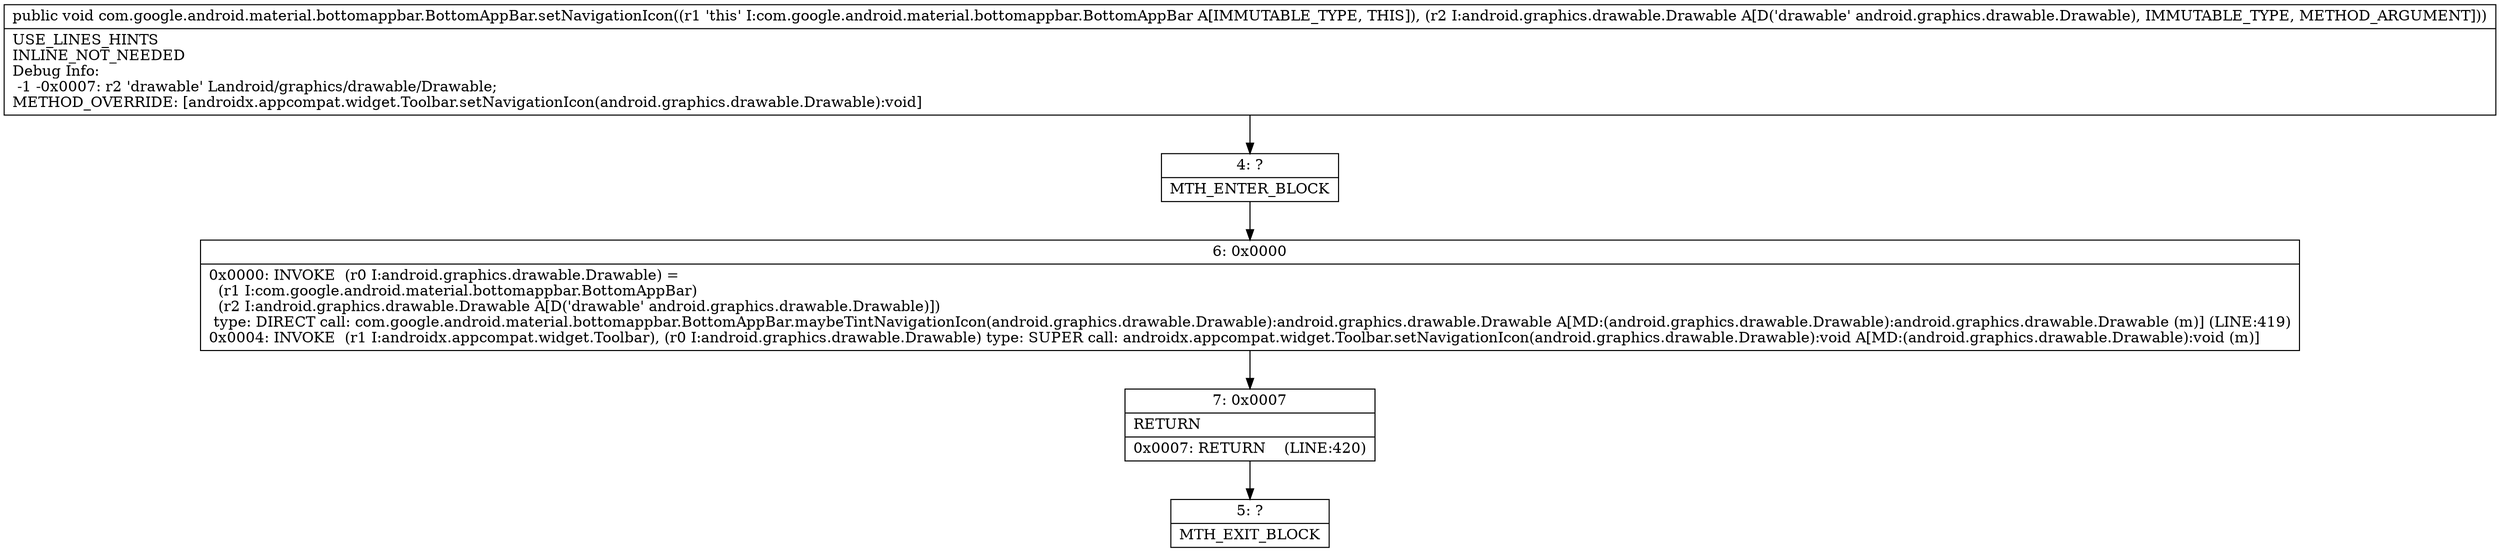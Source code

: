digraph "CFG forcom.google.android.material.bottomappbar.BottomAppBar.setNavigationIcon(Landroid\/graphics\/drawable\/Drawable;)V" {
Node_4 [shape=record,label="{4\:\ ?|MTH_ENTER_BLOCK\l}"];
Node_6 [shape=record,label="{6\:\ 0x0000|0x0000: INVOKE  (r0 I:android.graphics.drawable.Drawable) = \l  (r1 I:com.google.android.material.bottomappbar.BottomAppBar)\l  (r2 I:android.graphics.drawable.Drawable A[D('drawable' android.graphics.drawable.Drawable)])\l type: DIRECT call: com.google.android.material.bottomappbar.BottomAppBar.maybeTintNavigationIcon(android.graphics.drawable.Drawable):android.graphics.drawable.Drawable A[MD:(android.graphics.drawable.Drawable):android.graphics.drawable.Drawable (m)] (LINE:419)\l0x0004: INVOKE  (r1 I:androidx.appcompat.widget.Toolbar), (r0 I:android.graphics.drawable.Drawable) type: SUPER call: androidx.appcompat.widget.Toolbar.setNavigationIcon(android.graphics.drawable.Drawable):void A[MD:(android.graphics.drawable.Drawable):void (m)]\l}"];
Node_7 [shape=record,label="{7\:\ 0x0007|RETURN\l|0x0007: RETURN    (LINE:420)\l}"];
Node_5 [shape=record,label="{5\:\ ?|MTH_EXIT_BLOCK\l}"];
MethodNode[shape=record,label="{public void com.google.android.material.bottomappbar.BottomAppBar.setNavigationIcon((r1 'this' I:com.google.android.material.bottomappbar.BottomAppBar A[IMMUTABLE_TYPE, THIS]), (r2 I:android.graphics.drawable.Drawable A[D('drawable' android.graphics.drawable.Drawable), IMMUTABLE_TYPE, METHOD_ARGUMENT]))  | USE_LINES_HINTS\lINLINE_NOT_NEEDED\lDebug Info:\l  \-1 \-0x0007: r2 'drawable' Landroid\/graphics\/drawable\/Drawable;\lMETHOD_OVERRIDE: [androidx.appcompat.widget.Toolbar.setNavigationIcon(android.graphics.drawable.Drawable):void]\l}"];
MethodNode -> Node_4;Node_4 -> Node_6;
Node_6 -> Node_7;
Node_7 -> Node_5;
}

